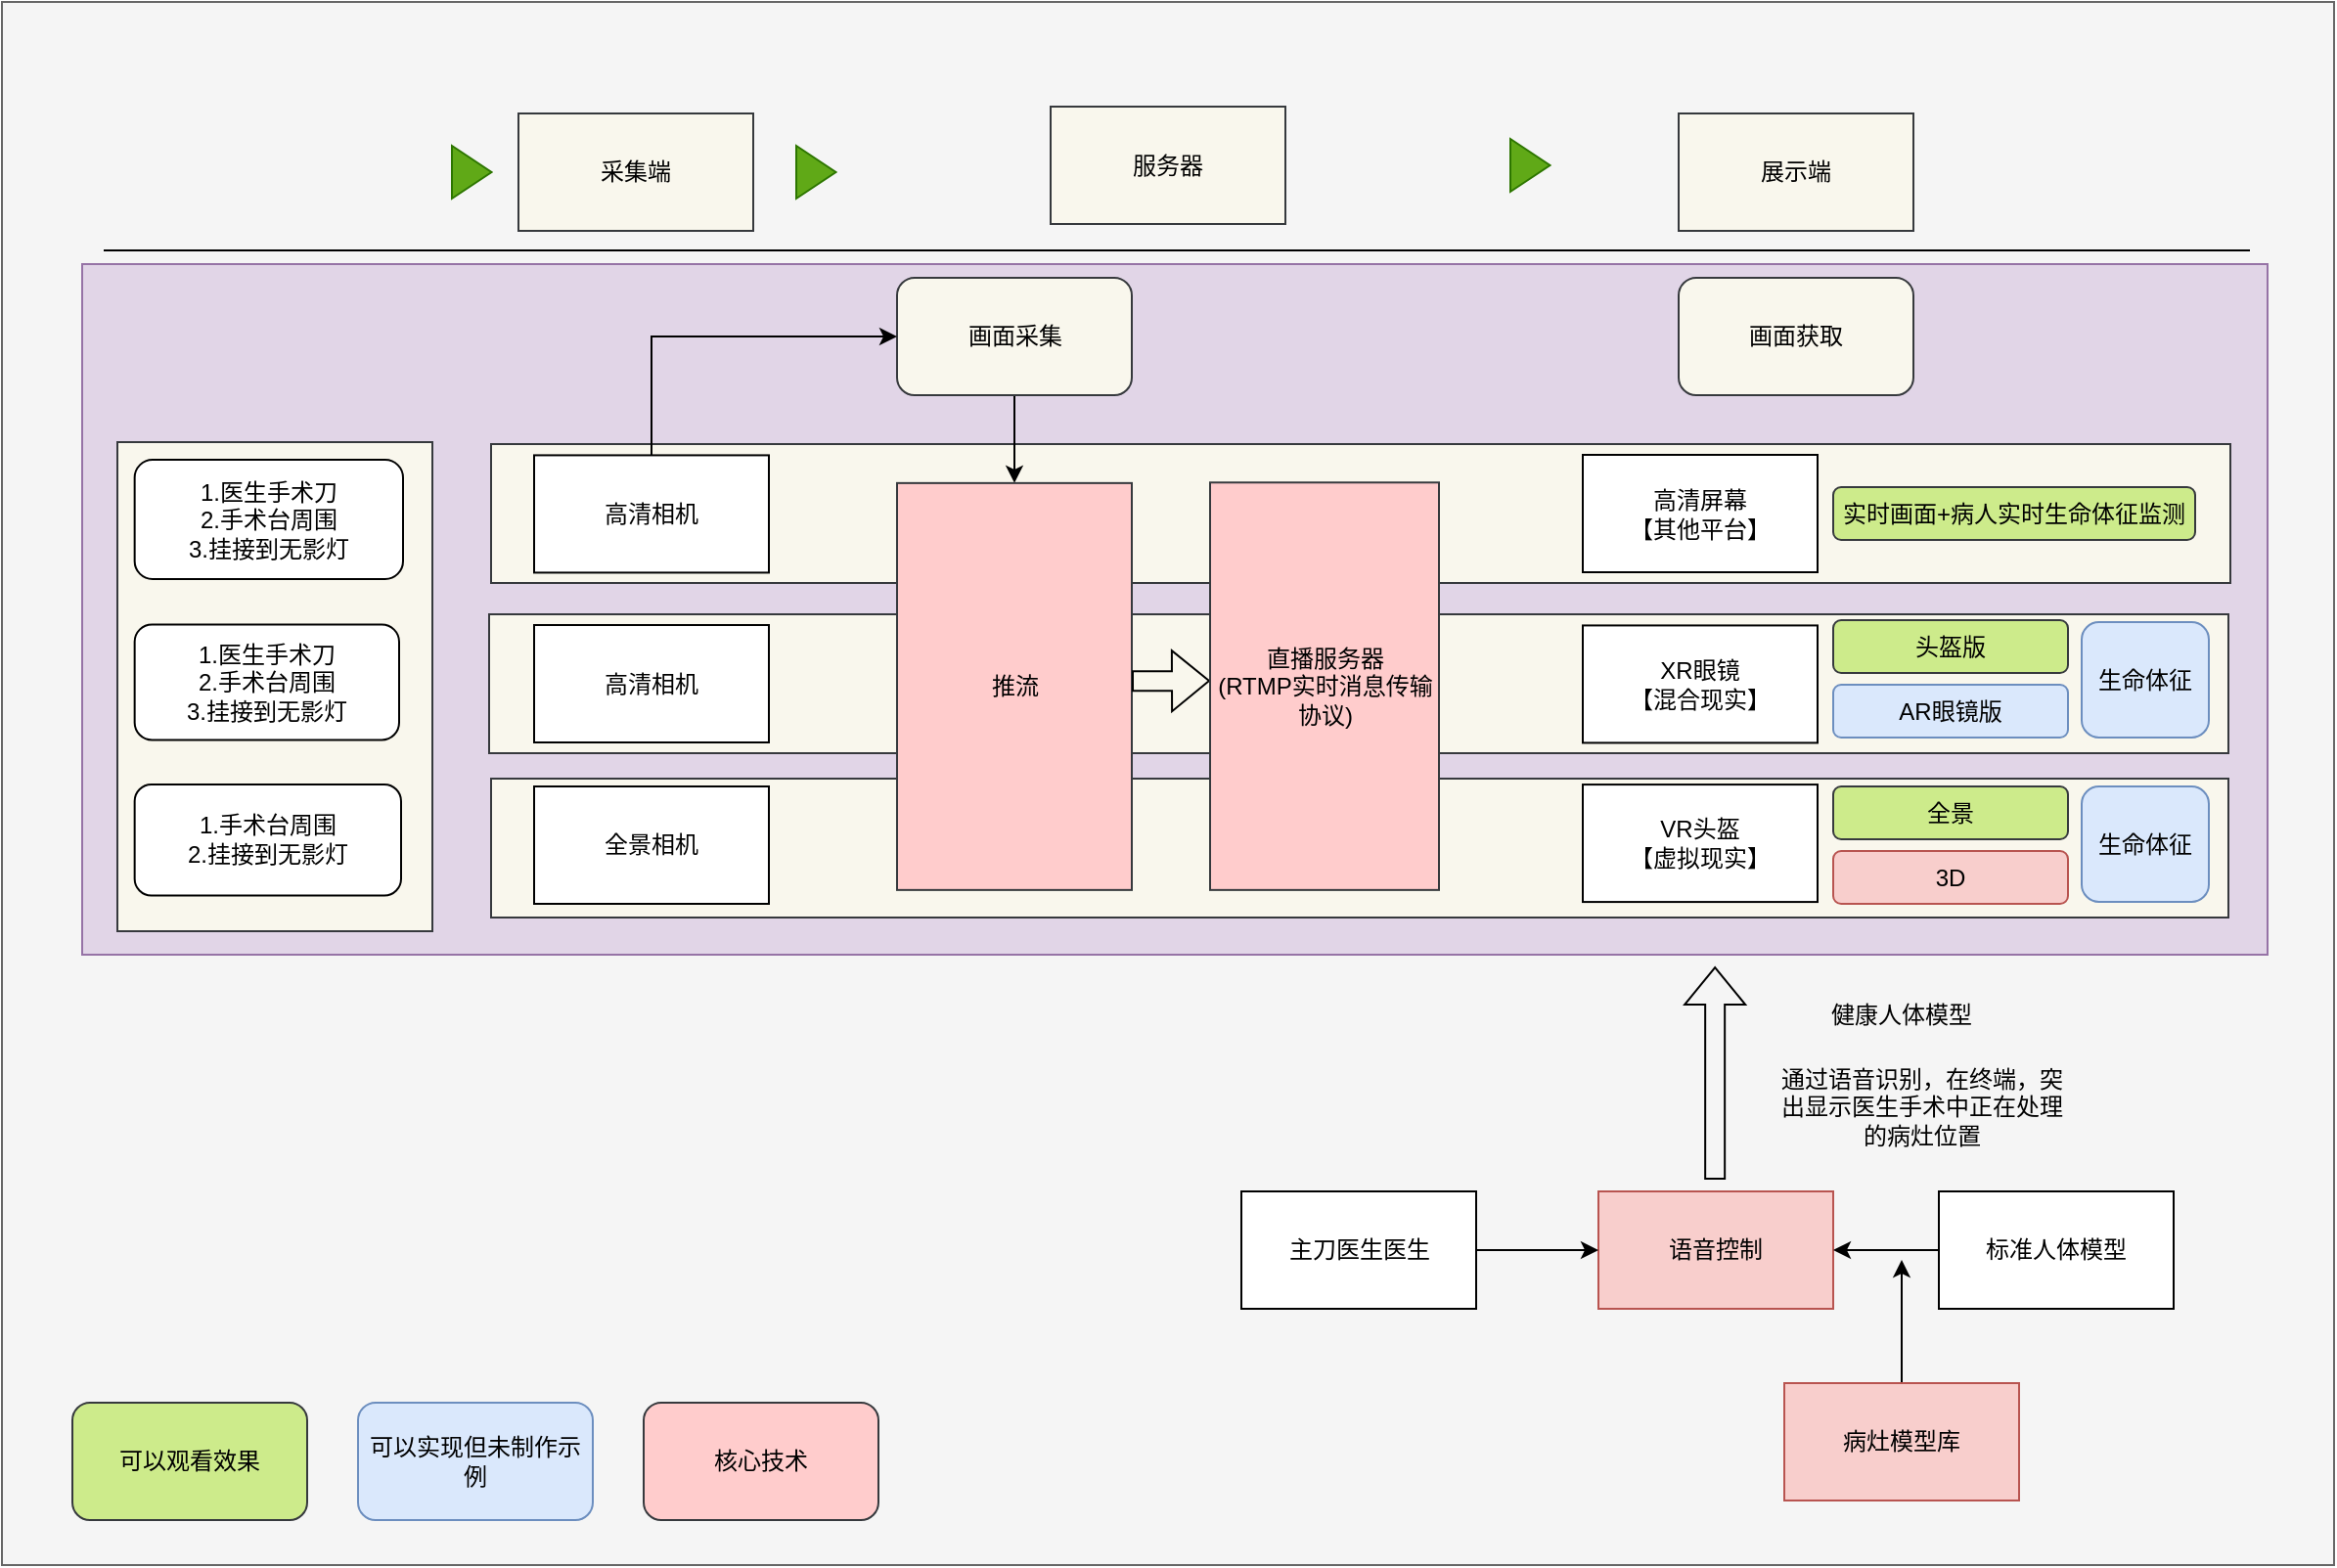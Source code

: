 <mxfile version="21.1.5" type="github">
  <diagram id="exjW6TpwlfhhMM9tGB0L" name="第 1 页">
    <mxGraphModel dx="1434" dy="739" grid="0" gridSize="10" guides="1" tooltips="1" connect="1" arrows="1" fold="1" page="1" pageScale="1" pageWidth="2339" pageHeight="3300" math="0" shadow="0">
      <root>
        <mxCell id="0" />
        <mxCell id="1" parent="0" />
        <mxCell id="gRRv3ZpaM_ob45SDTD8p-51" value="" style="whiteSpace=wrap;html=1;fillColor=#f5f5f5;strokeColor=#666666;fontColor=#333333;movable=1;resizable=1;rotatable=1;deletable=1;editable=1;locked=0;connectable=1;" parent="1" vertex="1">
          <mxGeometry x="149" y="83" width="1192" height="799" as="geometry" />
        </mxCell>
        <mxCell id="gRRv3ZpaM_ob45SDTD8p-52" value="采集端" style="rounded=0;whiteSpace=wrap;html=1;fillColor=#f9f7ed;strokeColor=#36393d;" parent="1" vertex="1">
          <mxGeometry x="413" y="140" width="120" height="60" as="geometry" />
        </mxCell>
        <mxCell id="gRRv3ZpaM_ob45SDTD8p-53" value="服务器" style="rounded=0;whiteSpace=wrap;html=1;fillColor=#f9f7ed;strokeColor=#36393d;" parent="1" vertex="1">
          <mxGeometry x="685" y="136.5" width="120" height="60" as="geometry" />
        </mxCell>
        <mxCell id="gRRv3ZpaM_ob45SDTD8p-54" value="展示端" style="rounded=0;whiteSpace=wrap;html=1;fillColor=#f9f7ed;strokeColor=#36393d;" parent="1" vertex="1">
          <mxGeometry x="1006" y="140" width="120" height="60" as="geometry" />
        </mxCell>
        <mxCell id="gRRv3ZpaM_ob45SDTD8p-55" value="摄像头部署位置" style="rounded=0;whiteSpace=wrap;html=1;fillColor=#f9f7ed;strokeColor=#36393d;" parent="1" vertex="1">
          <mxGeometry x="228.5" y="250" width="120" height="31" as="geometry" />
        </mxCell>
        <mxCell id="gRRv3ZpaM_ob45SDTD8p-56" value="" style="rounded=0;whiteSpace=wrap;html=1;fillColor=#e1d5e7;strokeColor=#9673a6;movable=1;resizable=1;rotatable=1;deletable=1;editable=1;locked=0;connectable=1;" parent="1" vertex="1">
          <mxGeometry x="190" y="217" width="1117" height="353" as="geometry" />
        </mxCell>
        <mxCell id="gRRv3ZpaM_ob45SDTD8p-57" value="" style="rounded=0;whiteSpace=wrap;html=1;movable=1;resizable=1;rotatable=1;deletable=1;editable=1;locked=0;connectable=1;container=0;fillColor=#f9f7ed;strokeColor=#36393d;" parent="1" vertex="1">
          <mxGeometry x="399" y="309" width="889" height="71" as="geometry" />
        </mxCell>
        <mxCell id="gRRv3ZpaM_ob45SDTD8p-58" value="" style="rounded=0;whiteSpace=wrap;html=1;shadow=0;movable=1;resizable=1;rotatable=1;deletable=1;editable=1;locked=0;connectable=1;container=0;fillColor=#f9f7ed;strokeColor=#36393d;" parent="1" vertex="1">
          <mxGeometry x="398" y="396" width="889" height="71" as="geometry" />
        </mxCell>
        <mxCell id="gRRv3ZpaM_ob45SDTD8p-59" value="" style="rounded=0;whiteSpace=wrap;html=1;movable=1;resizable=1;rotatable=1;deletable=1;editable=1;locked=0;connectable=1;container=0;fillColor=#f9f7ed;strokeColor=#36393d;" parent="1" vertex="1">
          <mxGeometry x="399" y="480" width="888" height="71" as="geometry" />
        </mxCell>
        <mxCell id="gRRv3ZpaM_ob45SDTD8p-60" style="edgeStyle=orthogonalEdgeStyle;rounded=0;orthogonalLoop=1;jettySize=auto;html=1;exitX=0.5;exitY=1;exitDx=0;exitDy=0;entryX=0.5;entryY=0;entryDx=0;entryDy=0;" parent="1" source="gRRv3ZpaM_ob45SDTD8p-61" target="gRRv3ZpaM_ob45SDTD8p-71" edge="1">
          <mxGeometry relative="1" as="geometry" />
        </mxCell>
        <mxCell id="gRRv3ZpaM_ob45SDTD8p-61" value="画面采集" style="rounded=1;whiteSpace=wrap;html=1;fillColor=#f9f7ed;strokeColor=#36393d;" parent="1" vertex="1">
          <mxGeometry x="606.5" y="224" width="120" height="60" as="geometry" />
        </mxCell>
        <mxCell id="gRRv3ZpaM_ob45SDTD8p-62" value="画面获取" style="rounded=1;whiteSpace=wrap;html=1;fillColor=#f9f7ed;strokeColor=#36393d;" parent="1" vertex="1">
          <mxGeometry x="1006" y="224" width="120" height="60" as="geometry" />
        </mxCell>
        <mxCell id="gRRv3ZpaM_ob45SDTD8p-63" value="" style="endArrow=none;html=1;rounded=0;" parent="1" edge="1">
          <mxGeometry width="50" height="50" relative="1" as="geometry">
            <mxPoint x="201" y="210" as="sourcePoint" />
            <mxPoint x="1298" y="210" as="targetPoint" />
          </mxGeometry>
        </mxCell>
        <mxCell id="gRRv3ZpaM_ob45SDTD8p-64" value="" style="triangle;whiteSpace=wrap;html=1;fillColor=#60a917;fontColor=#ffffff;strokeColor=#2D7600;" parent="1" vertex="1">
          <mxGeometry x="555" y="156.5" width="20.25" height="27" as="geometry" />
        </mxCell>
        <mxCell id="gRRv3ZpaM_ob45SDTD8p-65" value="" style="triangle;whiteSpace=wrap;html=1;fillColor=#60a917;fontColor=#ffffff;strokeColor=#2D7600;" parent="1" vertex="1">
          <mxGeometry x="920" y="153" width="20.25" height="27" as="geometry" />
        </mxCell>
        <mxCell id="gRRv3ZpaM_ob45SDTD8p-66" value="" style="triangle;whiteSpace=wrap;html=1;fillColor=#60a917;fontColor=#ffffff;strokeColor=#2D7600;" parent="1" vertex="1">
          <mxGeometry x="379" y="156.5" width="20.25" height="27" as="geometry" />
        </mxCell>
        <mxCell id="gRRv3ZpaM_ob45SDTD8p-67" value="全景相机" style="rounded=0;whiteSpace=wrap;html=1;" parent="1" vertex="1">
          <mxGeometry x="421" y="484" width="120" height="60" as="geometry" />
        </mxCell>
        <mxCell id="gRRv3ZpaM_ob45SDTD8p-68" style="edgeStyle=orthogonalEdgeStyle;rounded=0;orthogonalLoop=1;jettySize=auto;html=1;exitX=0.5;exitY=0;exitDx=0;exitDy=0;entryX=0;entryY=0.5;entryDx=0;entryDy=0;" parent="1" source="gRRv3ZpaM_ob45SDTD8p-69" target="gRRv3ZpaM_ob45SDTD8p-61" edge="1">
          <mxGeometry relative="1" as="geometry" />
        </mxCell>
        <mxCell id="gRRv3ZpaM_ob45SDTD8p-69" value="高清相机" style="rounded=0;whiteSpace=wrap;html=1;" parent="1" vertex="1">
          <mxGeometry x="421" y="314.71" width="120" height="60" as="geometry" />
        </mxCell>
        <mxCell id="gRRv3ZpaM_ob45SDTD8p-70" value="高清相机" style="rounded=0;whiteSpace=wrap;html=1;" parent="1" vertex="1">
          <mxGeometry x="421" y="401.5" width="120" height="60" as="geometry" />
        </mxCell>
        <mxCell id="gRRv3ZpaM_ob45SDTD8p-71" value="推流" style="rounded=0;whiteSpace=wrap;html=1;fillColor=#ffcccc;strokeColor=#36393d;container=0;" parent="1" vertex="1">
          <mxGeometry x="606.5" y="328.93" width="120" height="208" as="geometry">
            <mxRectangle x="720" y="314.29" width="59" height="26" as="alternateBounds" />
          </mxGeometry>
        </mxCell>
        <mxCell id="gRRv3ZpaM_ob45SDTD8p-72" value="" style="shape=flexArrow;endArrow=classic;html=1;rounded=0;exitX=1;exitY=0.5;exitDx=0;exitDy=0;entryX=0;entryY=0.5;entryDx=0;entryDy=0;" parent="1" edge="1">
          <mxGeometry width="50" height="50" relative="1" as="geometry">
            <mxPoint x="726.5" y="430.15" as="sourcePoint" />
            <mxPoint x="766.5" y="430.005" as="targetPoint" />
          </mxGeometry>
        </mxCell>
        <mxCell id="gRRv3ZpaM_ob45SDTD8p-73" value="全景" style="rounded=1;whiteSpace=wrap;html=1;fillColor=#cdeb8b;strokeColor=#36393d;" parent="1" vertex="1">
          <mxGeometry x="1085" y="484" width="120" height="27" as="geometry" />
        </mxCell>
        <mxCell id="gRRv3ZpaM_ob45SDTD8p-74" value="3D" style="rounded=1;whiteSpace=wrap;html=1;fillColor=#f8cecc;strokeColor=#b85450;" parent="1" vertex="1">
          <mxGeometry x="1085" y="517" width="120" height="27" as="geometry" />
        </mxCell>
        <mxCell id="gRRv3ZpaM_ob45SDTD8p-75" value="头盔版" style="rounded=1;whiteSpace=wrap;html=1;fillColor=#cdeb8b;strokeColor=#36393d;" parent="1" vertex="1">
          <mxGeometry x="1085" y="399" width="120" height="27" as="geometry" />
        </mxCell>
        <mxCell id="gRRv3ZpaM_ob45SDTD8p-76" value="AR眼镜版" style="rounded=1;whiteSpace=wrap;html=1;fillColor=#dae8fc;strokeColor=#6c8ebf;" parent="1" vertex="1">
          <mxGeometry x="1085" y="432" width="120" height="27" as="geometry" />
        </mxCell>
        <mxCell id="gRRv3ZpaM_ob45SDTD8p-77" value="可以观看效果" style="rounded=1;whiteSpace=wrap;html=1;fillColor=#cdeb8b;strokeColor=#36393d;" parent="1" vertex="1">
          <mxGeometry x="185" y="799" width="120" height="60" as="geometry" />
        </mxCell>
        <mxCell id="gRRv3ZpaM_ob45SDTD8p-78" value="可以实现但未制作示例" style="rounded=1;whiteSpace=wrap;html=1;fillColor=#dae8fc;strokeColor=#6c8ebf;" parent="1" vertex="1">
          <mxGeometry x="331" y="799" width="120" height="60" as="geometry" />
        </mxCell>
        <mxCell id="gRRv3ZpaM_ob45SDTD8p-79" value="核心技术" style="rounded=1;whiteSpace=wrap;html=1;fillColor=#ffcccc;strokeColor=#36393d;" parent="1" vertex="1">
          <mxGeometry x="477" y="799" width="120" height="60" as="geometry" />
        </mxCell>
        <mxCell id="gRRv3ZpaM_ob45SDTD8p-82" value="XR眼镜&lt;br&gt;【混合现实】" style="rounded=0;whiteSpace=wrap;html=1;" parent="1" vertex="1">
          <mxGeometry x="957" y="401.71" width="120" height="60" as="geometry" />
        </mxCell>
        <mxCell id="gRRv3ZpaM_ob45SDTD8p-83" value="VR头盔&lt;br&gt;【虚拟现实】" style="rounded=0;whiteSpace=wrap;html=1;" parent="1" vertex="1">
          <mxGeometry x="957" y="483.04" width="120" height="60" as="geometry" />
        </mxCell>
        <mxCell id="gRRv3ZpaM_ob45SDTD8p-84" value="" style="group;fillColor=#f9f7ed;strokeColor=#36393d;shadow=0;rounded=0;glass=0;" parent="1" vertex="1" connectable="0">
          <mxGeometry x="208" y="308" width="161" height="250" as="geometry" />
        </mxCell>
        <mxCell id="gRRv3ZpaM_ob45SDTD8p-87" value="1.手术台周围&lt;br&gt;2.挂接到无影灯" style="rounded=1;whiteSpace=wrap;html=1;imageAspect=1;shadow=0;glass=0;" parent="gRRv3ZpaM_ob45SDTD8p-84" vertex="1">
          <mxGeometry x="8.83" y="175" width="136.17" height="56.7" as="geometry" />
        </mxCell>
        <mxCell id="gRRv3ZpaM_ob45SDTD8p-88" value="1.医生手术刀&lt;br&gt;2.手术台周围&lt;br&gt;3.挂接到无影灯" style="rounded=1;whiteSpace=wrap;html=1;shadow=0;" parent="gRRv3ZpaM_ob45SDTD8p-84" vertex="1">
          <mxGeometry x="8.83" y="9" width="137.17" height="61" as="geometry" />
        </mxCell>
        <mxCell id="gRRv3ZpaM_ob45SDTD8p-89" value="1.医生手术刀&lt;br&gt;2.手术台周围&lt;br&gt;3.挂接到无影灯" style="rounded=1;whiteSpace=wrap;html=1;shadow=0;" parent="gRRv3ZpaM_ob45SDTD8p-84" vertex="1">
          <mxGeometry x="8.83" y="93.21" width="135.17" height="59" as="geometry" />
        </mxCell>
        <mxCell id="gRRv3ZpaM_ob45SDTD8p-90" value="直播服务器&lt;br&gt;(RTMP实时消息传输协议)" style="rounded=0;whiteSpace=wrap;html=1;fillColor=#ffcccc;strokeColor=#36393d;align=center;" parent="1" vertex="1">
          <mxGeometry x="766.5" y="328.64" width="117" height="208.29" as="geometry" />
        </mxCell>
        <mxCell id="gRRv3ZpaM_ob45SDTD8p-91" value="高清屏幕&lt;br&gt;【其他平台】" style="rounded=0;whiteSpace=wrap;html=1;" parent="1" vertex="1">
          <mxGeometry x="957" y="314.5" width="120" height="60" as="geometry" />
        </mxCell>
        <UserObject label="实时画面+病人实时生命体征监测" link="https://jt.vg3dy.com/WEB3D/anli/External/officialWebsitePorject/package/renti/dist8/index.html" id="gRRv3ZpaM_ob45SDTD8p-92">
          <mxCell style="rounded=1;whiteSpace=wrap;html=1;fillColor=#cdeb8b;strokeColor=#36393d;movable=1;resizable=1;rotatable=1;deletable=1;editable=1;locked=0;connectable=1;" parent="1" vertex="1">
            <mxGeometry x="1085" y="331" width="185" height="27" as="geometry" />
          </mxCell>
        </UserObject>
        <mxCell id="gRRv3ZpaM_ob45SDTD8p-93" value="生命体征" style="rounded=1;whiteSpace=wrap;html=1;fillColor=#dae8fc;strokeColor=#6c8ebf;" parent="1" vertex="1">
          <mxGeometry x="1212" y="484" width="65" height="59" as="geometry" />
        </mxCell>
        <mxCell id="gRRv3ZpaM_ob45SDTD8p-94" value="语音控制" style="rounded=0;whiteSpace=wrap;html=1;fillColor=#f8cecc;strokeColor=#b85450;" parent="1" vertex="1">
          <mxGeometry x="965" y="691" width="120" height="60" as="geometry" />
        </mxCell>
        <mxCell id="gRRv3ZpaM_ob45SDTD8p-96" style="edgeStyle=orthogonalEdgeStyle;rounded=0;orthogonalLoop=1;jettySize=auto;html=1;exitX=1;exitY=0.5;exitDx=0;exitDy=0;entryX=0;entryY=0.5;entryDx=0;entryDy=0;" parent="1" source="gRRv3ZpaM_ob45SDTD8p-95" target="gRRv3ZpaM_ob45SDTD8p-94" edge="1">
          <mxGeometry relative="1" as="geometry" />
        </mxCell>
        <mxCell id="gRRv3ZpaM_ob45SDTD8p-95" value="主刀医生医生" style="rounded=0;whiteSpace=wrap;html=1;" parent="1" vertex="1">
          <mxGeometry x="782.5" y="691" width="120" height="60" as="geometry" />
        </mxCell>
        <mxCell id="gRRv3ZpaM_ob45SDTD8p-98" value="" style="shape=flexArrow;endArrow=classic;html=1;rounded=0;" parent="1" edge="1">
          <mxGeometry width="50" height="50" relative="1" as="geometry">
            <mxPoint x="1024.58" y="685" as="sourcePoint" />
            <mxPoint x="1024.58" y="576" as="targetPoint" />
          </mxGeometry>
        </mxCell>
        <mxCell id="gRRv3ZpaM_ob45SDTD8p-101" value="健康人体模型" style="text;html=1;strokeColor=none;fillColor=none;align=center;verticalAlign=middle;whiteSpace=wrap;rounded=0;" parent="1" vertex="1">
          <mxGeometry x="1056" y="583" width="128" height="36" as="geometry" />
        </mxCell>
        <mxCell id="gRRv3ZpaM_ob45SDTD8p-102" value="通过语音识别，在终端，突出显示医生手术中正在处理的病灶位置" style="text;html=1;strokeColor=none;fillColor=none;align=center;verticalAlign=middle;whiteSpace=wrap;rounded=0;" parent="1" vertex="1">
          <mxGeometry x="1056" y="630" width="149" height="36" as="geometry" />
        </mxCell>
        <mxCell id="9D8hjNJTg2I8TPAUC2f3-3" style="edgeStyle=orthogonalEdgeStyle;rounded=0;orthogonalLoop=1;jettySize=auto;html=1;" parent="1" source="9D8hjNJTg2I8TPAUC2f3-1" target="gRRv3ZpaM_ob45SDTD8p-94" edge="1">
          <mxGeometry relative="1" as="geometry" />
        </mxCell>
        <mxCell id="9D8hjNJTg2I8TPAUC2f3-1" value="标准人体模型" style="rounded=0;whiteSpace=wrap;html=1;" parent="1" vertex="1">
          <mxGeometry x="1139" y="691" width="120" height="60" as="geometry" />
        </mxCell>
        <mxCell id="9D8hjNJTg2I8TPAUC2f3-5" style="edgeStyle=orthogonalEdgeStyle;rounded=0;orthogonalLoop=1;jettySize=auto;html=1;exitX=0.5;exitY=0;exitDx=0;exitDy=0;" parent="1" source="9D8hjNJTg2I8TPAUC2f3-2" edge="1">
          <mxGeometry relative="1" as="geometry">
            <mxPoint x="1120" y="726" as="targetPoint" />
          </mxGeometry>
        </mxCell>
        <mxCell id="9D8hjNJTg2I8TPAUC2f3-2" value="病灶模型库" style="rounded=0;whiteSpace=wrap;html=1;fillColor=#f8cecc;strokeColor=#b85450;" parent="1" vertex="1">
          <mxGeometry x="1060" y="789" width="120" height="60" as="geometry" />
        </mxCell>
        <mxCell id="9D8hjNJTg2I8TPAUC2f3-6" value="生命体征" style="rounded=1;whiteSpace=wrap;html=1;fillColor=#dae8fc;strokeColor=#6c8ebf;" parent="1" vertex="1">
          <mxGeometry x="1212" y="400" width="65" height="59" as="geometry" />
        </mxCell>
      </root>
    </mxGraphModel>
  </diagram>
</mxfile>
